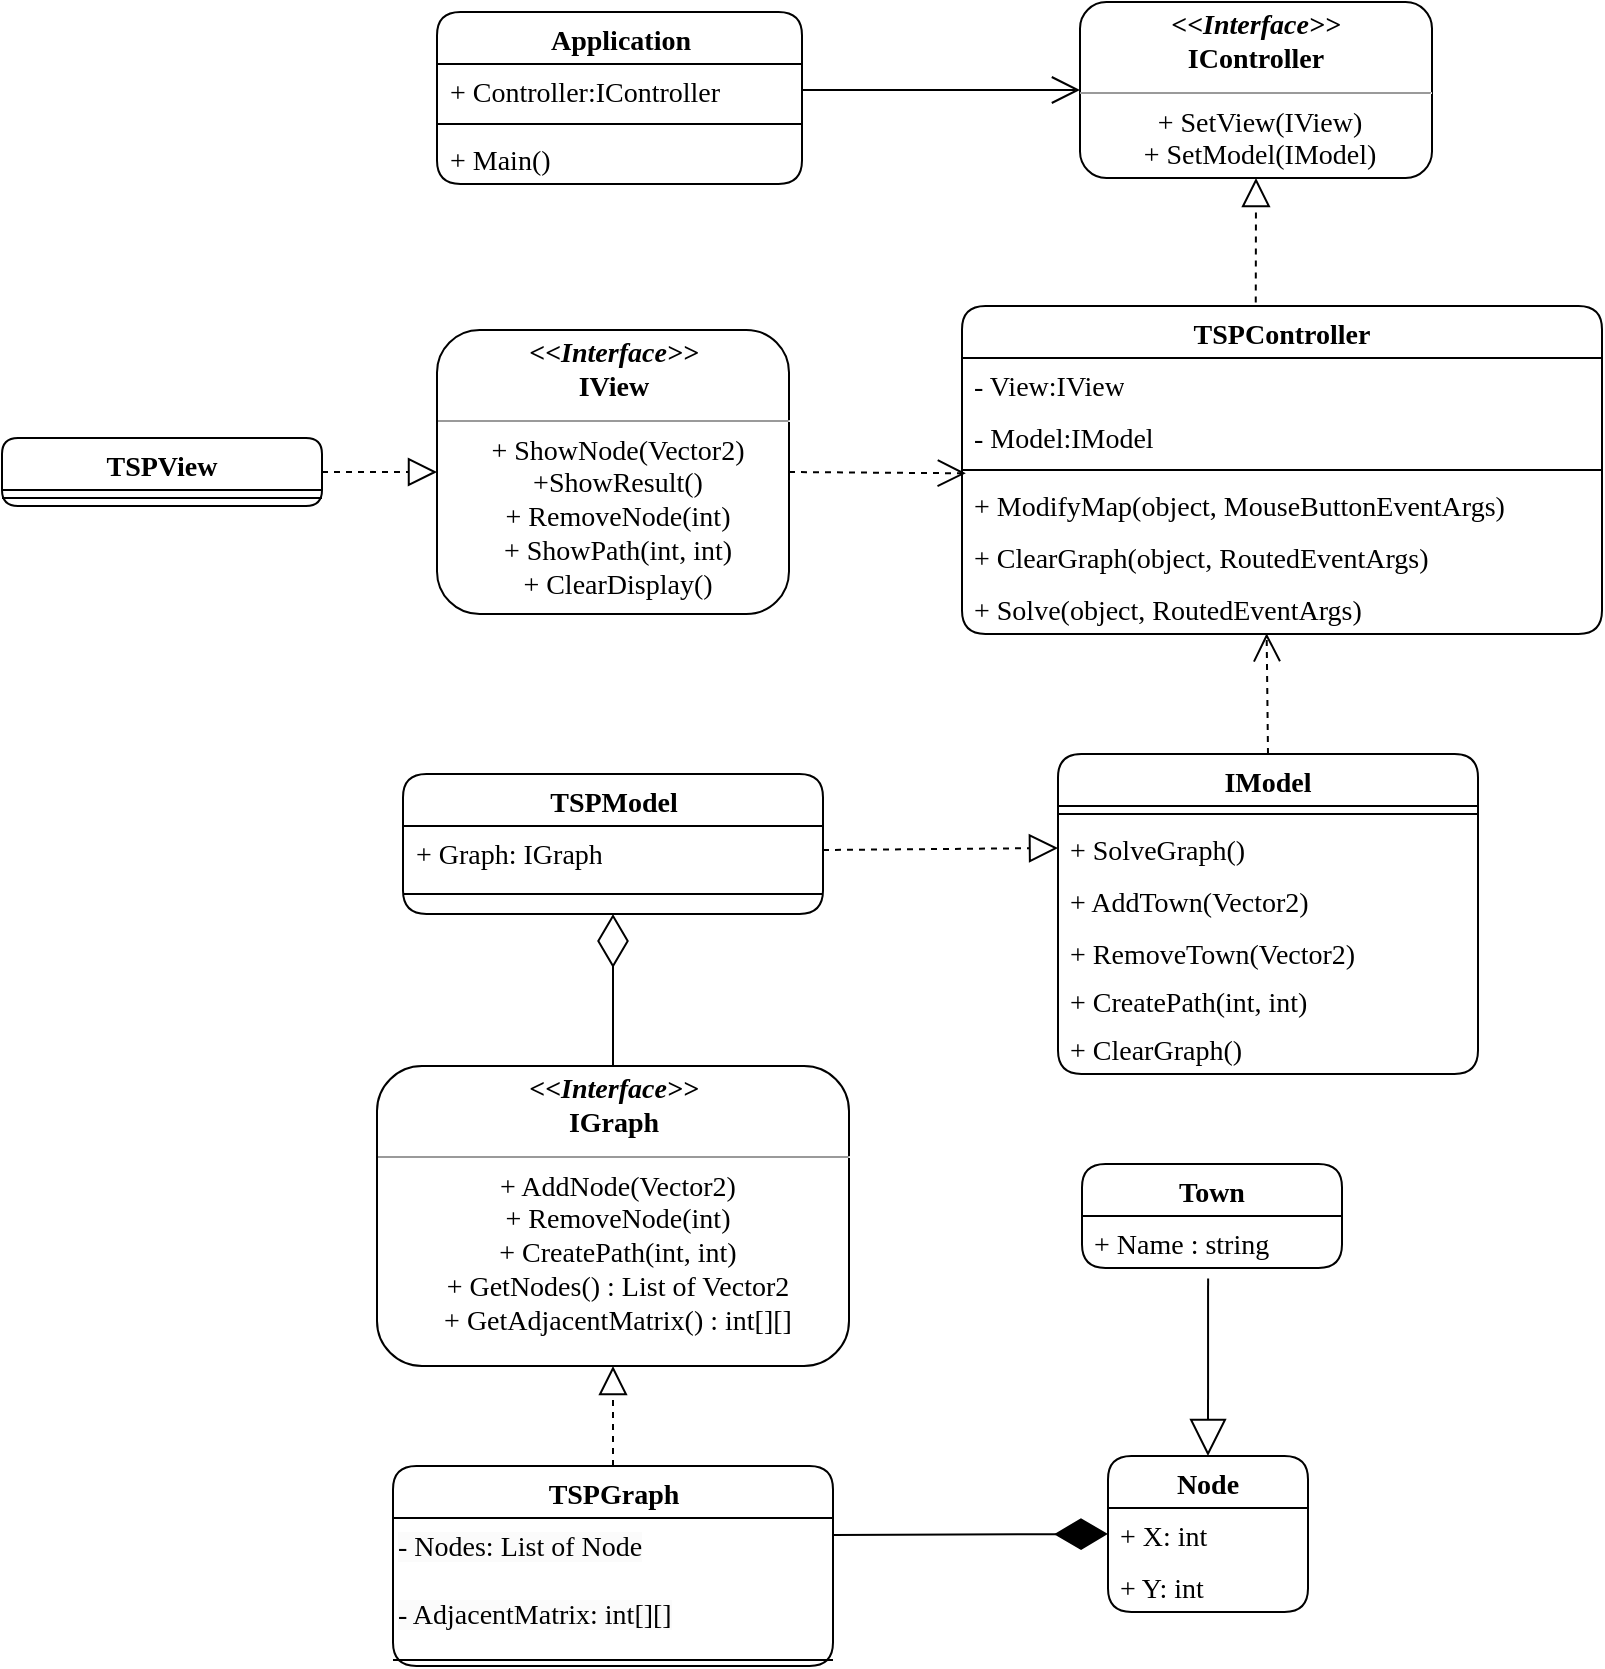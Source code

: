 <mxfile version="23.0.2" type="device">
  <diagram name="Страница — 1" id="pmGqpGf3k0LTeaEfwbUP">
    <mxGraphModel dx="1400" dy="839" grid="1" gridSize="10" guides="1" tooltips="1" connect="1" arrows="1" fold="1" page="1" pageScale="1" pageWidth="827" pageHeight="1169" math="0" shadow="0">
      <root>
        <mxCell id="0" />
        <mxCell id="1" parent="0" />
        <mxCell id="2n0Gqxq4nTMnhEadQPVf-10" value="TSPView" style="swimlane;fontStyle=1;align=center;verticalAlign=top;childLayout=stackLayout;horizontal=1;startSize=26;horizontalStack=0;resizeParent=1;resizeParentMax=0;resizeLast=0;collapsible=1;marginBottom=0;whiteSpace=wrap;html=1;rounded=1;fontFamily=Comic Sans MS;fontSize=14;" parent="1" vertex="1">
          <mxGeometry x="20" y="253" width="160" height="34" as="geometry" />
        </mxCell>
        <mxCell id="2n0Gqxq4nTMnhEadQPVf-12" value="" style="line;strokeWidth=1;fillColor=none;align=left;verticalAlign=middle;spacingTop=-1;spacingLeft=3;spacingRight=3;rotatable=0;labelPosition=right;points=[];portConstraint=eastwest;strokeColor=inherit;fontFamily=Comic Sans MS;fontSize=14;" parent="2n0Gqxq4nTMnhEadQPVf-10" vertex="1">
          <mxGeometry y="26" width="160" height="8" as="geometry" />
        </mxCell>
        <mxCell id="2n0Gqxq4nTMnhEadQPVf-14" value="TSPModel&lt;br&gt;" style="swimlane;fontStyle=1;align=center;verticalAlign=top;childLayout=stackLayout;horizontal=1;startSize=26;horizontalStack=0;resizeParent=1;resizeParentMax=0;resizeLast=0;collapsible=1;marginBottom=0;whiteSpace=wrap;html=1;rounded=1;fontFamily=Comic Sans MS;fontSize=14;" parent="1" vertex="1">
          <mxGeometry x="220.5" y="421" width="210" height="70" as="geometry" />
        </mxCell>
        <mxCell id="hqt6-l8Lm5E7JuM1MTYz-5" value="+ Graph: IGraph" style="text;strokeColor=none;fillColor=none;align=left;verticalAlign=top;spacingLeft=4;spacingRight=4;overflow=hidden;rotatable=0;points=[[0,0.5],[1,0.5]];portConstraint=eastwest;whiteSpace=wrap;html=1;fontFamily=Comic Sans MS;fontSize=14;" vertex="1" parent="2n0Gqxq4nTMnhEadQPVf-14">
          <mxGeometry y="26" width="210" height="24" as="geometry" />
        </mxCell>
        <mxCell id="2n0Gqxq4nTMnhEadQPVf-16" value="" style="line;strokeWidth=1;fillColor=none;align=left;verticalAlign=middle;spacingTop=-1;spacingLeft=3;spacingRight=3;rotatable=0;labelPosition=right;points=[];portConstraint=eastwest;strokeColor=inherit;fontFamily=Comic Sans MS;fontSize=14;" parent="2n0Gqxq4nTMnhEadQPVf-14" vertex="1">
          <mxGeometry y="50" width="210" height="20" as="geometry" />
        </mxCell>
        <mxCell id="2n0Gqxq4nTMnhEadQPVf-18" value="TSPController" style="swimlane;fontStyle=1;align=center;verticalAlign=top;childLayout=stackLayout;horizontal=1;startSize=26;horizontalStack=0;resizeParent=1;resizeParentMax=0;resizeLast=0;collapsible=1;marginBottom=0;whiteSpace=wrap;html=1;rounded=1;fontFamily=Comic Sans MS;fontSize=14;" parent="1" vertex="1">
          <mxGeometry x="500" y="187" width="320" height="164" as="geometry" />
        </mxCell>
        <mxCell id="2n0Gqxq4nTMnhEadQPVf-19" value="- View:IView" style="text;strokeColor=none;fillColor=none;align=left;verticalAlign=top;spacingLeft=4;spacingRight=4;overflow=hidden;rotatable=0;points=[[0,0.5],[1,0.5]];portConstraint=eastwest;whiteSpace=wrap;html=1;fontFamily=Comic Sans MS;fontSize=14;" parent="2n0Gqxq4nTMnhEadQPVf-18" vertex="1">
          <mxGeometry y="26" width="320" height="26" as="geometry" />
        </mxCell>
        <mxCell id="ipKlGtH6FQnn0kPwf5p3-22" value="- Model:IModel" style="text;strokeColor=none;fillColor=none;align=left;verticalAlign=top;spacingLeft=4;spacingRight=4;overflow=hidden;rotatable=0;points=[[0,0.5],[1,0.5]];portConstraint=eastwest;whiteSpace=wrap;html=1;fontFamily=Comic Sans MS;fontSize=14;" parent="2n0Gqxq4nTMnhEadQPVf-18" vertex="1">
          <mxGeometry y="52" width="320" height="26" as="geometry" />
        </mxCell>
        <mxCell id="2n0Gqxq4nTMnhEadQPVf-20" value="" style="line;strokeWidth=1;fillColor=none;align=left;verticalAlign=middle;spacingTop=-1;spacingLeft=3;spacingRight=3;rotatable=0;labelPosition=right;points=[];portConstraint=eastwest;strokeColor=inherit;fontFamily=Comic Sans MS;fontSize=14;" parent="2n0Gqxq4nTMnhEadQPVf-18" vertex="1">
          <mxGeometry y="78" width="320" height="8" as="geometry" />
        </mxCell>
        <mxCell id="2n0Gqxq4nTMnhEadQPVf-21" value="+ ModifyMap(object, MouseButtonEventArgs)" style="text;strokeColor=none;fillColor=none;align=left;verticalAlign=top;spacingLeft=4;spacingRight=4;overflow=hidden;rotatable=0;points=[[0,0.5],[1,0.5]];portConstraint=eastwest;whiteSpace=wrap;html=1;fontFamily=Comic Sans MS;fontSize=14;" parent="2n0Gqxq4nTMnhEadQPVf-18" vertex="1">
          <mxGeometry y="86" width="320" height="26" as="geometry" />
        </mxCell>
        <mxCell id="ipKlGtH6FQnn0kPwf5p3-36" value="+ ClearGraph(object, RoutedEventArgs)" style="text;strokeColor=none;fillColor=none;align=left;verticalAlign=top;spacingLeft=4;spacingRight=4;overflow=hidden;rotatable=0;points=[[0,0.5],[1,0.5]];portConstraint=eastwest;whiteSpace=wrap;html=1;fontFamily=Comic Sans MS;fontSize=14;" parent="2n0Gqxq4nTMnhEadQPVf-18" vertex="1">
          <mxGeometry y="112" width="320" height="26" as="geometry" />
        </mxCell>
        <mxCell id="ipKlGtH6FQnn0kPwf5p3-37" value="+ Solve(object, RoutedEventArgs)" style="text;strokeColor=none;fillColor=none;align=left;verticalAlign=top;spacingLeft=4;spacingRight=4;overflow=hidden;rotatable=0;points=[[0,0.5],[1,0.5]];portConstraint=eastwest;whiteSpace=wrap;html=1;fontFamily=Comic Sans MS;fontSize=14;" parent="2n0Gqxq4nTMnhEadQPVf-18" vertex="1">
          <mxGeometry y="138" width="320" height="26" as="geometry" />
        </mxCell>
        <mxCell id="2n0Gqxq4nTMnhEadQPVf-22" value="TSPGraph" style="swimlane;fontStyle=1;align=center;verticalAlign=top;childLayout=stackLayout;horizontal=1;startSize=26;horizontalStack=0;resizeParent=1;resizeParentMax=0;resizeLast=0;collapsible=1;marginBottom=0;whiteSpace=wrap;html=1;rounded=1;fontFamily=Comic Sans MS;fontSize=14;" parent="1" vertex="1">
          <mxGeometry x="215.5" y="767" width="220" height="100" as="geometry" />
        </mxCell>
        <mxCell id="hqt6-l8Lm5E7JuM1MTYz-3" value="&lt;span style=&quot;color: rgb(0, 0, 0); font-family: &amp;quot;Comic Sans MS&amp;quot;; font-size: 14px; font-style: normal; font-variant-ligatures: normal; font-variant-caps: normal; font-weight: 400; letter-spacing: normal; orphans: 2; text-align: center; text-indent: 0px; text-transform: none; widows: 2; word-spacing: 0px; -webkit-text-stroke-width: 0px; background-color: rgb(251, 251, 251); text-decoration-thickness: initial; text-decoration-style: initial; text-decoration-color: initial; float: none; display: inline !important;&quot;&gt;- Nodes: List of Node&lt;/span&gt;" style="text;whiteSpace=wrap;html=1;" vertex="1" parent="2n0Gqxq4nTMnhEadQPVf-22">
          <mxGeometry y="26" width="220" height="34" as="geometry" />
        </mxCell>
        <mxCell id="hqt6-l8Lm5E7JuM1MTYz-64" value="&lt;span style=&quot;color: rgb(0, 0, 0); font-family: &amp;quot;Comic Sans MS&amp;quot;; font-size: 14px; font-style: normal; font-variant-ligatures: normal; font-variant-caps: normal; font-weight: 400; letter-spacing: normal; orphans: 2; text-align: center; text-indent: 0px; text-transform: none; widows: 2; word-spacing: 0px; -webkit-text-stroke-width: 0px; background-color: rgb(251, 251, 251); text-decoration-thickness: initial; text-decoration-style: initial; text-decoration-color: initial; float: none; display: inline !important;&quot;&gt;- AdjacentMatrix: int[][]&lt;/span&gt;" style="text;whiteSpace=wrap;html=1;" vertex="1" parent="2n0Gqxq4nTMnhEadQPVf-22">
          <mxGeometry y="60" width="220" height="34" as="geometry" />
        </mxCell>
        <mxCell id="2n0Gqxq4nTMnhEadQPVf-24" value="" style="line;strokeWidth=1;fillColor=none;align=left;verticalAlign=middle;spacingTop=-1;spacingLeft=3;spacingRight=3;rotatable=0;labelPosition=right;points=[];portConstraint=eastwest;strokeColor=inherit;fontFamily=Comic Sans MS;fontSize=14;" parent="2n0Gqxq4nTMnhEadQPVf-22" vertex="1">
          <mxGeometry y="94" width="220" height="6" as="geometry" />
        </mxCell>
        <mxCell id="2n0Gqxq4nTMnhEadQPVf-26" value="&lt;p style=&quot;margin:0px;margin-top:4px;text-align:center;&quot;&gt;&lt;i&gt;&amp;lt;&amp;lt;Interface&amp;gt;&amp;gt;&lt;/i&gt;&lt;br&gt;&lt;b&gt;IGraph&lt;/b&gt;&lt;/p&gt;&lt;hr size=&quot;1&quot;&gt;&lt;p style=&quot;margin:0px;margin-left:4px;&quot;&gt;&lt;/p&gt;&lt;p style=&quot;margin:0px;margin-left:4px;&quot;&gt;&lt;span style=&quot;font-weight: normal;&quot;&gt;+ AddNode(Vector2)&lt;br&gt;+ RemoveNode(int)&lt;/span&gt;&lt;/p&gt;&lt;p style=&quot;margin:0px;margin-left:4px;&quot;&gt;&lt;span style=&quot;font-weight: normal;&quot;&gt;+ CreatePath(int, int)&lt;/span&gt;&lt;/p&gt;&lt;p style=&quot;margin:0px;margin-left:4px;&quot;&gt;&lt;span style=&quot;font-weight: normal;&quot;&gt;+ GetNodes() : List of Vector2&lt;/span&gt;&lt;/p&gt;&lt;p style=&quot;margin:0px;margin-left:4px;&quot;&gt;&lt;span style=&quot;font-weight: normal;&quot;&gt;+ GetAdjacentMatrix() : int[][]&lt;br&gt;&lt;/span&gt;&lt;/p&gt;" style="verticalAlign=top;align=center;overflow=fill;fontSize=14;fontFamily=Comic Sans MS;html=1;whiteSpace=wrap;rounded=1;strokeColor=default;fontColor=default;startSize=26;fillColor=default;fontStyle=1;" parent="1" vertex="1">
          <mxGeometry x="207.5" y="567" width="236" height="150" as="geometry" />
        </mxCell>
        <mxCell id="ipKlGtH6FQnn0kPwf5p3-1" value="&lt;p style=&quot;margin:0px;margin-top:4px;text-align:center;&quot;&gt;&lt;i&gt;&amp;lt;&amp;lt;Interface&amp;gt;&amp;gt;&lt;/i&gt;&lt;br&gt;&lt;b&gt;IView&lt;/b&gt;&lt;/p&gt;&lt;hr size=&quot;1&quot;&gt;&lt;p style=&quot;margin:0px;margin-left:4px;&quot;&gt;&lt;span style=&quot;font-weight: normal;&quot;&gt;+ ShowNode(Vector2)&lt;br&gt;&lt;/span&gt;&lt;/p&gt;&lt;p style=&quot;margin:0px;margin-left:4px;&quot;&gt;&lt;span style=&quot;font-weight: normal;&quot;&gt;+ShowResult()&lt;/span&gt;&lt;/p&gt;&lt;p style=&quot;margin:0px;margin-left:4px;&quot;&gt;&lt;span style=&quot;font-weight: normal;&quot;&gt;+ RemoveNode(int)&lt;/span&gt;&lt;/p&gt;&lt;p style=&quot;margin:0px;margin-left:4px;&quot;&gt;&lt;span style=&quot;font-weight: normal;&quot;&gt;+ ShowPath(int, int)&lt;/span&gt;&lt;/p&gt;&lt;p style=&quot;margin:0px;margin-left:4px;&quot;&gt;&lt;span style=&quot;font-weight: normal;&quot;&gt;+ ClearDisplay()&lt;/span&gt;&lt;/p&gt;" style="verticalAlign=top;align=center;overflow=fill;fontSize=14;fontFamily=Comic Sans MS;html=1;whiteSpace=wrap;rounded=1;strokeColor=default;fontColor=default;startSize=26;fillColor=default;fontStyle=1;" parent="1" vertex="1">
          <mxGeometry x="237.5" y="199" width="176" height="142" as="geometry" />
        </mxCell>
        <mxCell id="ipKlGtH6FQnn0kPwf5p3-23" value="IModel" style="swimlane;fontStyle=1;align=center;verticalAlign=top;childLayout=stackLayout;horizontal=1;startSize=26;horizontalStack=0;resizeParent=1;resizeParentMax=0;resizeLast=0;collapsible=1;marginBottom=0;whiteSpace=wrap;html=1;rounded=1;fontFamily=Comic Sans MS;fontSize=14;" parent="1" vertex="1">
          <mxGeometry x="548" y="411" width="210" height="160" as="geometry" />
        </mxCell>
        <mxCell id="ipKlGtH6FQnn0kPwf5p3-25" value="" style="line;strokeWidth=1;fillColor=none;align=left;verticalAlign=middle;spacingTop=-1;spacingLeft=3;spacingRight=3;rotatable=0;labelPosition=right;points=[];portConstraint=eastwest;strokeColor=inherit;fontFamily=Comic Sans MS;fontSize=14;" parent="ipKlGtH6FQnn0kPwf5p3-23" vertex="1">
          <mxGeometry y="26" width="210" height="8" as="geometry" />
        </mxCell>
        <mxCell id="ipKlGtH6FQnn0kPwf5p3-26" value="+ SolveGraph()" style="text;strokeColor=none;fillColor=none;align=left;verticalAlign=top;spacingLeft=4;spacingRight=4;overflow=hidden;rotatable=0;points=[[0,0.5],[1,0.5]];portConstraint=eastwest;whiteSpace=wrap;html=1;fontFamily=Comic Sans MS;fontSize=14;" parent="ipKlGtH6FQnn0kPwf5p3-23" vertex="1">
          <mxGeometry y="34" width="210" height="26" as="geometry" />
        </mxCell>
        <mxCell id="ipKlGtH6FQnn0kPwf5p3-34" value="+ AddTown(Vector2)" style="text;strokeColor=none;fillColor=none;align=left;verticalAlign=top;spacingLeft=4;spacingRight=4;overflow=hidden;rotatable=0;points=[[0,0.5],[1,0.5]];portConstraint=eastwest;whiteSpace=wrap;html=1;fontFamily=Comic Sans MS;fontSize=14;" parent="ipKlGtH6FQnn0kPwf5p3-23" vertex="1">
          <mxGeometry y="60" width="210" height="26" as="geometry" />
        </mxCell>
        <mxCell id="hqt6-l8Lm5E7JuM1MTYz-17" value="+ RemoveTown(Vector2)" style="text;strokeColor=none;fillColor=none;align=left;verticalAlign=top;spacingLeft=4;spacingRight=4;overflow=hidden;rotatable=0;points=[[0,0.5],[1,0.5]];portConstraint=eastwest;whiteSpace=wrap;html=1;fontFamily=Comic Sans MS;fontSize=14;" vertex="1" parent="ipKlGtH6FQnn0kPwf5p3-23">
          <mxGeometry y="86" width="210" height="24" as="geometry" />
        </mxCell>
        <mxCell id="hqt6-l8Lm5E7JuM1MTYz-18" value="+ CreatePath(int, int)" style="text;strokeColor=none;fillColor=none;align=left;verticalAlign=top;spacingLeft=4;spacingRight=4;overflow=hidden;rotatable=0;points=[[0,0.5],[1,0.5]];portConstraint=eastwest;whiteSpace=wrap;html=1;fontFamily=Comic Sans MS;fontSize=14;" vertex="1" parent="ipKlGtH6FQnn0kPwf5p3-23">
          <mxGeometry y="110" width="210" height="24" as="geometry" />
        </mxCell>
        <mxCell id="ipKlGtH6FQnn0kPwf5p3-35" value="+ ClearGraph()" style="text;strokeColor=none;fillColor=none;align=left;verticalAlign=top;spacingLeft=4;spacingRight=4;overflow=hidden;rotatable=0;points=[[0,0.5],[1,0.5]];portConstraint=eastwest;whiteSpace=wrap;html=1;fontFamily=Comic Sans MS;fontSize=14;" parent="ipKlGtH6FQnn0kPwf5p3-23" vertex="1">
          <mxGeometry y="134" width="210" height="26" as="geometry" />
        </mxCell>
        <mxCell id="hqt6-l8Lm5E7JuM1MTYz-19" value="" style="endArrow=diamondThin;endFill=0;endSize=24;html=1;rounded=0;entryX=0.5;entryY=1;entryDx=0;entryDy=0;exitX=0.5;exitY=0;exitDx=0;exitDy=0;" edge="1" parent="1" source="2n0Gqxq4nTMnhEadQPVf-26" target="2n0Gqxq4nTMnhEadQPVf-14">
          <mxGeometry width="160" relative="1" as="geometry">
            <mxPoint x="430" y="527" as="sourcePoint" />
            <mxPoint x="180" y="847" as="targetPoint" />
          </mxGeometry>
        </mxCell>
        <mxCell id="hqt6-l8Lm5E7JuM1MTYz-20" value="" style="endArrow=block;dashed=1;endFill=0;endSize=12;html=1;rounded=0;entryX=0.5;entryY=1;entryDx=0;entryDy=0;exitX=0.5;exitY=0;exitDx=0;exitDy=0;" edge="1" parent="1" source="2n0Gqxq4nTMnhEadQPVf-22" target="2n0Gqxq4nTMnhEadQPVf-26">
          <mxGeometry width="160" relative="1" as="geometry">
            <mxPoint x="50" y="887" as="sourcePoint" />
            <mxPoint x="210" y="887" as="targetPoint" />
          </mxGeometry>
        </mxCell>
        <mxCell id="hqt6-l8Lm5E7JuM1MTYz-21" value="" style="endArrow=block;dashed=1;endFill=0;endSize=12;html=1;rounded=0;exitX=1;exitY=0.5;exitDx=0;exitDy=0;entryX=0;entryY=0.5;entryDx=0;entryDy=0;" edge="1" parent="1" source="hqt6-l8Lm5E7JuM1MTYz-5" target="ipKlGtH6FQnn0kPwf5p3-26">
          <mxGeometry width="160" relative="1" as="geometry">
            <mxPoint x="560" y="677" as="sourcePoint" />
            <mxPoint x="550" y="459" as="targetPoint" />
          </mxGeometry>
        </mxCell>
        <mxCell id="hqt6-l8Lm5E7JuM1MTYz-24" value="" style="endArrow=open;endSize=12;dashed=1;html=1;rounded=0;exitX=0.5;exitY=0;exitDx=0;exitDy=0;entryX=0.476;entryY=0.985;entryDx=0;entryDy=0;entryPerimeter=0;" edge="1" parent="1" source="ipKlGtH6FQnn0kPwf5p3-23" target="ipKlGtH6FQnn0kPwf5p3-37">
          <mxGeometry width="160" relative="1" as="geometry">
            <mxPoint x="730" y="380" as="sourcePoint" />
            <mxPoint x="653" y="360" as="targetPoint" />
          </mxGeometry>
        </mxCell>
        <mxCell id="hqt6-l8Lm5E7JuM1MTYz-26" value="" style="endArrow=block;dashed=1;endFill=0;endSize=12;html=1;rounded=0;entryX=0;entryY=0.5;entryDx=0;entryDy=0;exitX=1;exitY=0.5;exitDx=0;exitDy=0;" edge="1" parent="1" source="2n0Gqxq4nTMnhEadQPVf-10" target="ipKlGtH6FQnn0kPwf5p3-1">
          <mxGeometry width="160" relative="1" as="geometry">
            <mxPoint x="335" y="777" as="sourcePoint" />
            <mxPoint x="336" y="737" as="targetPoint" />
          </mxGeometry>
        </mxCell>
        <mxCell id="hqt6-l8Lm5E7JuM1MTYz-31" value="Node" style="swimlane;fontStyle=1;childLayout=stackLayout;horizontal=1;startSize=26;fillColor=default;horizontalStack=0;resizeParent=1;resizeParentMax=0;resizeLast=0;collapsible=1;marginBottom=0;whiteSpace=wrap;html=1;fontSize=14;fontFamily=Comic Sans MS;verticalAlign=top;rounded=1;" vertex="1" parent="1">
          <mxGeometry x="573" y="762" width="100" height="78" as="geometry" />
        </mxCell>
        <mxCell id="hqt6-l8Lm5E7JuM1MTYz-32" value="+ X: int" style="text;strokeColor=none;fillColor=none;align=left;verticalAlign=top;spacingLeft=4;spacingRight=4;overflow=hidden;rotatable=0;points=[[0,0.5],[1,0.5]];portConstraint=eastwest;whiteSpace=wrap;html=1;fontSize=14;fontFamily=Comic Sans MS;" vertex="1" parent="hqt6-l8Lm5E7JuM1MTYz-31">
          <mxGeometry y="26" width="100" height="26" as="geometry" />
        </mxCell>
        <mxCell id="hqt6-l8Lm5E7JuM1MTYz-33" value="+ Y: int" style="text;strokeColor=none;fillColor=none;align=left;verticalAlign=top;spacingLeft=4;spacingRight=4;overflow=hidden;rotatable=0;points=[[0,0.5],[1,0.5]];portConstraint=eastwest;whiteSpace=wrap;html=1;fontSize=14;fontFamily=Comic Sans MS;" vertex="1" parent="hqt6-l8Lm5E7JuM1MTYz-31">
          <mxGeometry y="52" width="100" height="26" as="geometry" />
        </mxCell>
        <mxCell id="hqt6-l8Lm5E7JuM1MTYz-42" value="Town" style="swimlane;fontStyle=1;childLayout=stackLayout;horizontal=1;startSize=26;fillColor=default;horizontalStack=0;resizeParent=1;resizeParentMax=0;resizeLast=0;collapsible=1;marginBottom=0;whiteSpace=wrap;html=1;fontSize=14;fontFamily=Comic Sans MS;verticalAlign=top;rounded=1;" vertex="1" parent="1">
          <mxGeometry x="560" y="616" width="130" height="52" as="geometry" />
        </mxCell>
        <mxCell id="hqt6-l8Lm5E7JuM1MTYz-43" value="+ Name : string" style="text;strokeColor=none;fillColor=none;align=left;verticalAlign=top;spacingLeft=4;spacingRight=4;overflow=hidden;rotatable=0;points=[[0,0.5],[1,0.5]];portConstraint=eastwest;whiteSpace=wrap;html=1;fontSize=14;fontFamily=Comic Sans MS;" vertex="1" parent="hqt6-l8Lm5E7JuM1MTYz-42">
          <mxGeometry y="26" width="130" height="26" as="geometry" />
        </mxCell>
        <mxCell id="hqt6-l8Lm5E7JuM1MTYz-47" value="" style="endArrow=diamondThin;endFill=1;endSize=24;html=1;rounded=0;exitX=1;exitY=0.25;exitDx=0;exitDy=0;entryX=0;entryY=0.5;entryDx=0;entryDy=0;" edge="1" parent="1" source="hqt6-l8Lm5E7JuM1MTYz-3" target="hqt6-l8Lm5E7JuM1MTYz-32">
          <mxGeometry width="160" relative="1" as="geometry">
            <mxPoint x="380" y="897" as="sourcePoint" />
            <mxPoint x="540" y="802" as="targetPoint" />
          </mxGeometry>
        </mxCell>
        <mxCell id="hqt6-l8Lm5E7JuM1MTYz-50" value="" style="endArrow=block;endSize=16;endFill=0;html=1;rounded=0;exitX=0.485;exitY=1.202;exitDx=0;exitDy=0;exitPerimeter=0;entryX=0.5;entryY=0;entryDx=0;entryDy=0;" edge="1" parent="1" source="hqt6-l8Lm5E7JuM1MTYz-43" target="hqt6-l8Lm5E7JuM1MTYz-31">
          <mxGeometry width="160" relative="1" as="geometry">
            <mxPoint x="290" y="917" as="sourcePoint" />
            <mxPoint x="450" y="917" as="targetPoint" />
          </mxGeometry>
        </mxCell>
        <mxCell id="hqt6-l8Lm5E7JuM1MTYz-51" value="Application" style="swimlane;fontStyle=1;align=center;verticalAlign=top;childLayout=stackLayout;horizontal=1;startSize=26;horizontalStack=0;resizeParent=1;resizeParentMax=0;resizeLast=0;collapsible=1;marginBottom=0;whiteSpace=wrap;html=1;rounded=1;fontFamily=Comic Sans MS;fontSize=14;" vertex="1" parent="1">
          <mxGeometry x="237.5" y="40" width="182.5" height="86" as="geometry" />
        </mxCell>
        <mxCell id="hqt6-l8Lm5E7JuM1MTYz-52" value="+ Controller:IController" style="text;strokeColor=none;fillColor=none;align=left;verticalAlign=top;spacingLeft=4;spacingRight=4;overflow=hidden;rotatable=0;points=[[0,0.5],[1,0.5]];portConstraint=eastwest;whiteSpace=wrap;html=1;fontFamily=Comic Sans MS;fontSize=14;" vertex="1" parent="hqt6-l8Lm5E7JuM1MTYz-51">
          <mxGeometry y="26" width="182.5" height="26" as="geometry" />
        </mxCell>
        <mxCell id="hqt6-l8Lm5E7JuM1MTYz-54" value="" style="line;strokeWidth=1;fillColor=none;align=left;verticalAlign=middle;spacingTop=-1;spacingLeft=3;spacingRight=3;rotatable=0;labelPosition=right;points=[];portConstraint=eastwest;strokeColor=inherit;fontFamily=Comic Sans MS;fontSize=14;" vertex="1" parent="hqt6-l8Lm5E7JuM1MTYz-51">
          <mxGeometry y="52" width="182.5" height="8" as="geometry" />
        </mxCell>
        <mxCell id="hqt6-l8Lm5E7JuM1MTYz-55" value="+ Main()" style="text;strokeColor=none;fillColor=none;align=left;verticalAlign=top;spacingLeft=4;spacingRight=4;overflow=hidden;rotatable=0;points=[[0,0.5],[1,0.5]];portConstraint=eastwest;whiteSpace=wrap;html=1;fontFamily=Comic Sans MS;fontSize=14;" vertex="1" parent="hqt6-l8Lm5E7JuM1MTYz-51">
          <mxGeometry y="60" width="182.5" height="26" as="geometry" />
        </mxCell>
        <mxCell id="hqt6-l8Lm5E7JuM1MTYz-58" value="&lt;p style=&quot;margin:0px;margin-top:4px;text-align:center;&quot;&gt;&lt;i&gt;&amp;lt;&amp;lt;Interface&amp;gt;&amp;gt;&lt;/i&gt;&lt;br&gt;&lt;b&gt;IController&lt;/b&gt;&lt;/p&gt;&lt;hr size=&quot;1&quot;&gt;&lt;p style=&quot;margin:0px;margin-left:4px;&quot;&gt;&lt;span style=&quot;font-weight: normal;&quot;&gt;+ SetView(IView)&lt;/span&gt;&lt;/p&gt;&lt;p style=&quot;margin:0px;margin-left:4px;&quot;&gt;&lt;span style=&quot;font-weight: normal;&quot;&gt;+ SetModel(IModel)&lt;/span&gt;&lt;/p&gt;" style="verticalAlign=top;align=center;overflow=fill;fontSize=14;fontFamily=Comic Sans MS;html=1;whiteSpace=wrap;rounded=1;strokeColor=default;fontColor=default;startSize=26;fillColor=default;fontStyle=1;" vertex="1" parent="1">
          <mxGeometry x="559" y="35" width="176" height="88" as="geometry" />
        </mxCell>
        <mxCell id="hqt6-l8Lm5E7JuM1MTYz-60" value="" style="endArrow=block;dashed=1;endFill=0;endSize=12;html=1;rounded=0;exitX=0.459;exitY=-0.011;exitDx=0;exitDy=0;entryX=0.5;entryY=1;entryDx=0;entryDy=0;exitPerimeter=0;" edge="1" parent="1" source="2n0Gqxq4nTMnhEadQPVf-18" target="hqt6-l8Lm5E7JuM1MTYz-58">
          <mxGeometry width="160" relative="1" as="geometry">
            <mxPoint x="440" y="469" as="sourcePoint" />
            <mxPoint x="558" y="468" as="targetPoint" />
          </mxGeometry>
        </mxCell>
        <mxCell id="hqt6-l8Lm5E7JuM1MTYz-62" value="" style="endArrow=open;endFill=1;endSize=12;html=1;rounded=0;entryX=0;entryY=0.5;entryDx=0;entryDy=0;exitX=1;exitY=0.5;exitDx=0;exitDy=0;" edge="1" parent="1" source="hqt6-l8Lm5E7JuM1MTYz-52" target="hqt6-l8Lm5E7JuM1MTYz-58">
          <mxGeometry width="160" relative="1" as="geometry">
            <mxPoint x="410" y="90" as="sourcePoint" />
            <mxPoint x="570" y="90" as="targetPoint" />
          </mxGeometry>
        </mxCell>
        <mxCell id="hqt6-l8Lm5E7JuM1MTYz-63" value="" style="endArrow=open;endSize=12;dashed=1;html=1;rounded=0;exitX=1;exitY=0.5;exitDx=0;exitDy=0;entryX=0.006;entryY=-0.09;entryDx=0;entryDy=0;entryPerimeter=0;" edge="1" parent="1" source="ipKlGtH6FQnn0kPwf5p3-1" target="2n0Gqxq4nTMnhEadQPVf-21">
          <mxGeometry width="160" relative="1" as="geometry">
            <mxPoint x="663" y="362" as="sourcePoint" />
            <mxPoint x="480" y="380" as="targetPoint" />
          </mxGeometry>
        </mxCell>
      </root>
    </mxGraphModel>
  </diagram>
</mxfile>
